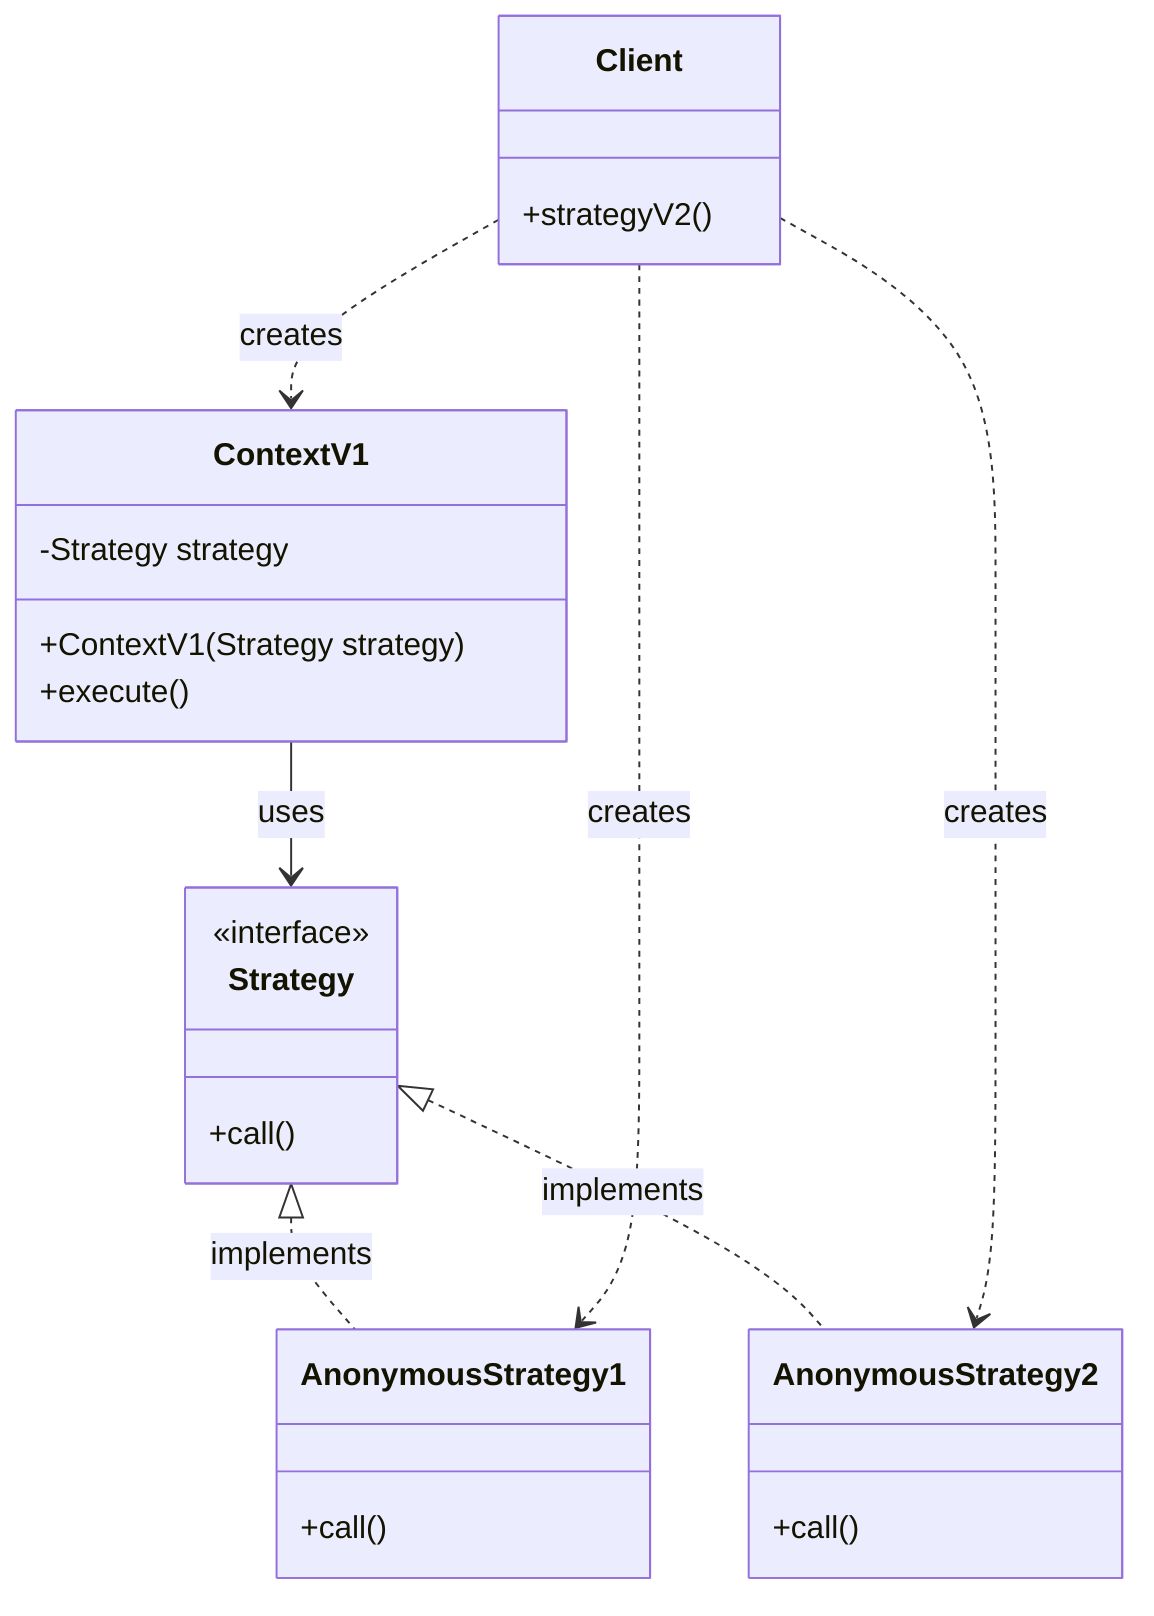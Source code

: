 classDiagram
    class Strategy {
        <<interface>>
        +call()
    }
    
    class ContextV1 {
        -Strategy strategy
        +ContextV1(Strategy strategy)
        +execute()
    }
    
    class AnonymousStrategy1 {
        +call()
    }
    
    class AnonymousStrategy2 {
        +call()
    }
    
    class Client {
        +strategyV2()
    }
    
    Strategy <|.. AnonymousStrategy1 : implements
    Strategy <|.. AnonymousStrategy2 : implements
    ContextV1 --> Strategy : uses
    Client ..> AnonymousStrategy1 : creates
    Client ..> AnonymousStrategy2 : creates
    Client ..> ContextV1 : creates